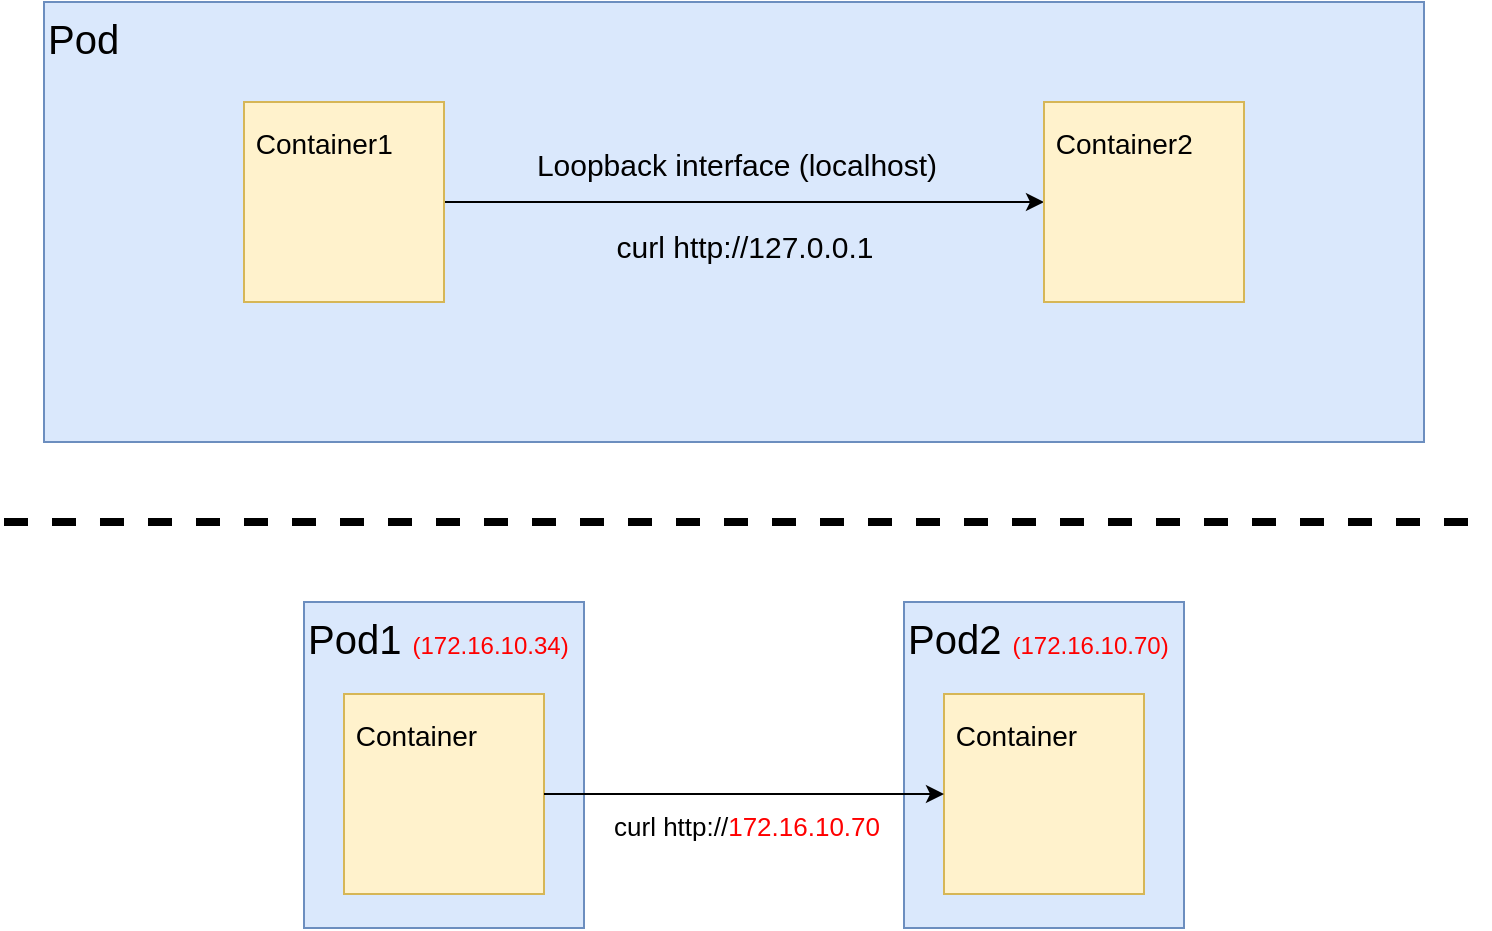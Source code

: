 <mxfile version="12.2.6" type="device" pages="1"><diagram id="vaaY9xsJBjHYuUW7Q2c2" name="Page-1"><mxGraphModel dx="932" dy="583" grid="1" gridSize="10" guides="1" tooltips="1" connect="1" arrows="1" fold="1" page="1" pageScale="1" pageWidth="827" pageHeight="1169" math="0" shadow="0"><root><mxCell id="0"/><mxCell id="1" parent="0"/><mxCell id="b15EkG_dQ8ky_I04oZpd-3" value="Pod" style="rounded=0;whiteSpace=wrap;html=1;fillColor=#dae8fc;strokeColor=#6c8ebf;align=left;verticalAlign=top;fontSize=20;" vertex="1" parent="1"><mxGeometry x="60" y="90" width="690" height="220" as="geometry"/></mxCell><mxCell id="b15EkG_dQ8ky_I04oZpd-6" style="edgeStyle=orthogonalEdgeStyle;rounded=0;orthogonalLoop=1;jettySize=auto;html=1;entryX=0;entryY=0.5;entryDx=0;entryDy=0;fontSize=20;" edge="1" parent="1" source="b15EkG_dQ8ky_I04oZpd-4" target="b15EkG_dQ8ky_I04oZpd-5"><mxGeometry relative="1" as="geometry"/></mxCell><mxCell id="b15EkG_dQ8ky_I04oZpd-7" value="&lt;font style=&quot;font-size: 15px&quot;&gt;curl http://127.0.0.1&lt;/font&gt;" style="text;html=1;resizable=0;points=[];align=center;verticalAlign=middle;labelBackgroundColor=none;fontSize=20;" vertex="1" connectable="0" parent="b15EkG_dQ8ky_I04oZpd-6"><mxGeometry x="-0.473" y="-1" relative="1" as="geometry"><mxPoint x="71" y="19" as="offset"/></mxGeometry></mxCell><mxCell id="b15EkG_dQ8ky_I04oZpd-4" value="&lt;font style=&quot;font-size: 14px&quot;&gt;&amp;nbsp;Container1&lt;/font&gt;" style="whiteSpace=wrap;html=1;aspect=fixed;fontSize=20;fillColor=#fff2cc;strokeColor=#d6b656;verticalAlign=top;align=left;" vertex="1" parent="1"><mxGeometry x="160" y="140" width="100" height="100" as="geometry"/></mxCell><mxCell id="b15EkG_dQ8ky_I04oZpd-5" value="&lt;font style=&quot;font-size: 14px&quot;&gt;&amp;nbsp;Container2&lt;br&gt;&lt;/font&gt;" style="whiteSpace=wrap;html=1;aspect=fixed;fontSize=20;fillColor=#fff2cc;strokeColor=#d6b656;verticalAlign=top;align=left;" vertex="1" parent="1"><mxGeometry x="560" y="140" width="100" height="100" as="geometry"/></mxCell><mxCell id="b15EkG_dQ8ky_I04oZpd-8" value="&lt;font style=&quot;font-size: 15px&quot;&gt;Loopback interface (localhost)&lt;/font&gt;" style="text;html=1;resizable=0;points=[];align=center;verticalAlign=middle;labelBackgroundColor=none;fontSize=20;" vertex="1" connectable="0" parent="1"><mxGeometry x="340" y="150" as="geometry"><mxPoint x="66" y="19" as="offset"/></mxGeometry></mxCell><mxCell id="b15EkG_dQ8ky_I04oZpd-10" value="Pod1&amp;nbsp;&lt;span style=&quot;font-family: sans-serif&quot;&gt;&lt;font style=&quot;font-size: 12px&quot; color=&quot;#ff0000&quot;&gt;(172.16.10.34)&lt;/font&gt;&lt;/span&gt;" style="rounded=0;whiteSpace=wrap;html=1;fillColor=#dae8fc;strokeColor=#6c8ebf;align=left;verticalAlign=top;fontSize=20;" vertex="1" parent="1"><mxGeometry x="190" y="390" width="140" height="163" as="geometry"/></mxCell><mxCell id="b15EkG_dQ8ky_I04oZpd-13" value="&lt;font style=&quot;font-size: 14px&quot;&gt;&amp;nbsp;Container&lt;br&gt;&lt;br&gt;&lt;/font&gt;" style="whiteSpace=wrap;html=1;aspect=fixed;fontSize=20;fillColor=#fff2cc;strokeColor=#d6b656;verticalAlign=top;align=left;" vertex="1" parent="1"><mxGeometry x="210" y="436" width="100" height="100" as="geometry"/></mxCell><mxCell id="b15EkG_dQ8ky_I04oZpd-20" value="Pod2&amp;nbsp;&lt;span style=&quot;color: rgb(255 , 0 , 0) ; font-family: sans-serif ; font-size: 12px&quot;&gt;(172.16.10.70)&lt;/span&gt;" style="rounded=0;whiteSpace=wrap;html=1;fillColor=#dae8fc;strokeColor=#6c8ebf;align=left;verticalAlign=top;fontSize=20;" vertex="1" parent="1"><mxGeometry x="490" y="390" width="140" height="163" as="geometry"/></mxCell><mxCell id="b15EkG_dQ8ky_I04oZpd-21" value="&lt;font style=&quot;font-size: 14px&quot;&gt;&amp;nbsp;Container&lt;br&gt;&lt;/font&gt;" style="whiteSpace=wrap;html=1;aspect=fixed;fontSize=20;fillColor=#fff2cc;strokeColor=#d6b656;verticalAlign=top;align=left;" vertex="1" parent="1"><mxGeometry x="510" y="436" width="100" height="100" as="geometry"/></mxCell><mxCell id="b15EkG_dQ8ky_I04oZpd-22" style="edgeStyle=orthogonalEdgeStyle;rounded=0;orthogonalLoop=1;jettySize=auto;html=1;exitX=1;exitY=0.5;exitDx=0;exitDy=0;entryX=0;entryY=0.5;entryDx=0;entryDy=0;fontSize=20;" edge="1" parent="1" source="b15EkG_dQ8ky_I04oZpd-13" target="b15EkG_dQ8ky_I04oZpd-21"><mxGeometry relative="1" as="geometry"/></mxCell><mxCell id="b15EkG_dQ8ky_I04oZpd-23" value="&lt;font style=&quot;font-size: 13px&quot;&gt;&lt;font style=&quot;font-size: 13px&quot;&gt;curl http://&lt;/font&gt;&lt;span style=&quot;font-family: sans-serif ; text-align: left ; white-space: normal&quot;&gt;&lt;font color=&quot;#ff0000&quot; style=&quot;font-size: 13px&quot;&gt;172.16.10.70&lt;/font&gt;&lt;/span&gt;&lt;/font&gt;" style="text;html=1;resizable=0;points=[];align=center;verticalAlign=middle;labelBackgroundColor=none;fontSize=20;" vertex="1" connectable="0" parent="1"><mxGeometry x="340" y="480" as="geometry"><mxPoint x="71" y="19" as="offset"/></mxGeometry></mxCell><mxCell id="b15EkG_dQ8ky_I04oZpd-24" value="" style="endArrow=none;dashed=1;html=1;fontSize=20;strokeWidth=4;" edge="1" parent="1"><mxGeometry width="50" height="50" relative="1" as="geometry"><mxPoint x="40" y="350" as="sourcePoint"/><mxPoint x="780" y="350" as="targetPoint"/></mxGeometry></mxCell></root></mxGraphModel></diagram></mxfile>